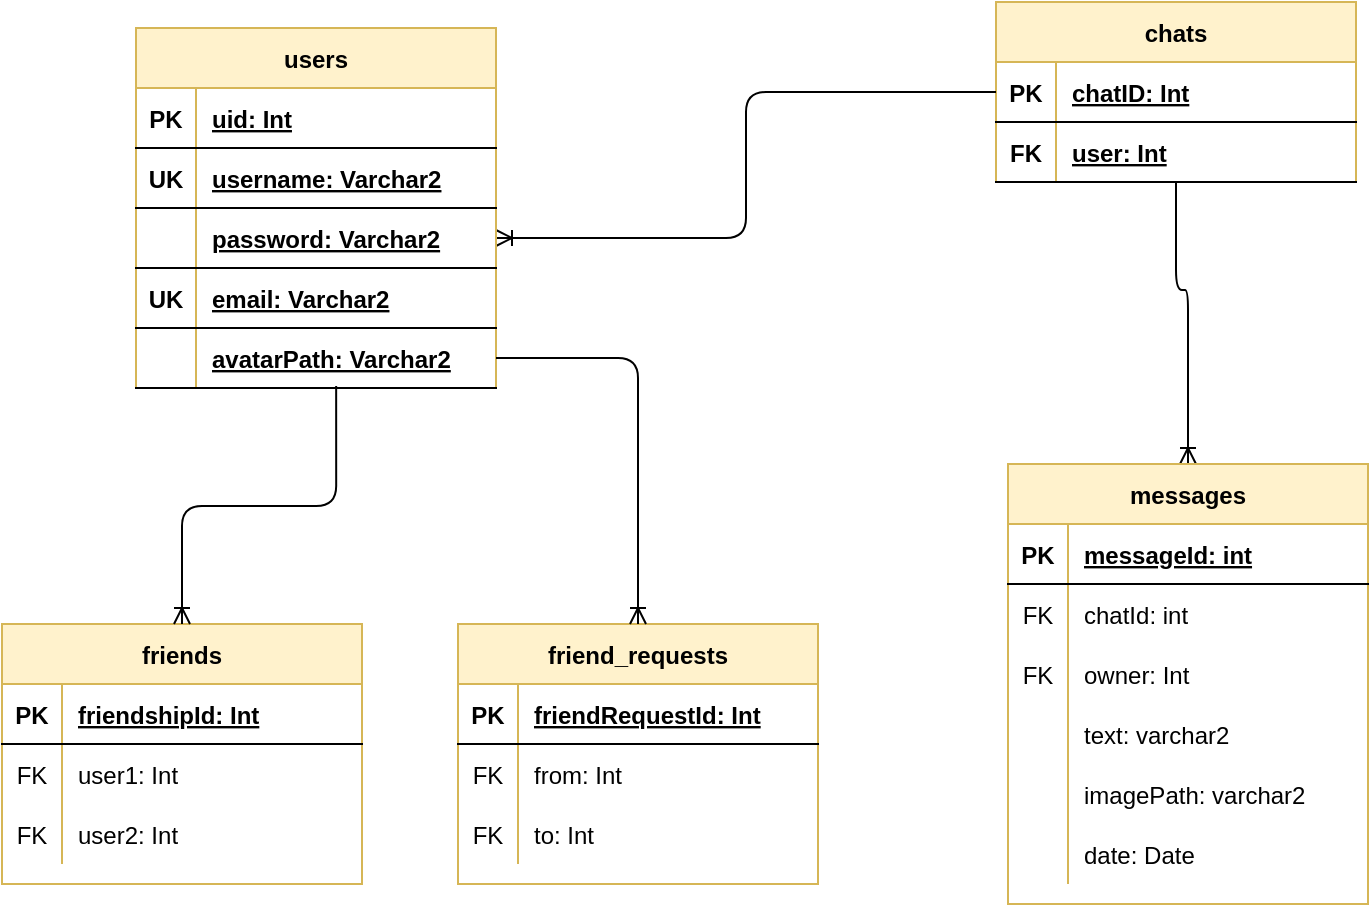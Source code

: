 <mxfile version="13.7.9" type="device" pages="2"><diagram id="nZhAia60HcHjWPLWafiR" name="Page-1"><mxGraphModel dx="1086" dy="806" grid="0" gridSize="10" guides="1" tooltips="1" connect="1" arrows="1" fold="1" page="0" pageScale="1" pageWidth="850" pageHeight="1100" math="0" shadow="0"><root><mxCell id="0"/><mxCell id="1" parent="0"/><mxCell id="KXDvhJXx4yod2sSwZjWd-1" value="chats" style="shape=table;startSize=30;container=1;collapsible=1;childLayout=tableLayout;fixedRows=1;rowLines=0;fontStyle=1;align=center;resizeLast=1;fillColor=#fff2cc;strokeColor=#d6b656;" parent="1" vertex="1"><mxGeometry x="508" y="37" width="180" height="90" as="geometry"/></mxCell><mxCell id="KXDvhJXx4yod2sSwZjWd-2" value="" style="shape=partialRectangle;collapsible=0;dropTarget=0;pointerEvents=0;fillColor=none;top=0;left=0;bottom=1;right=0;points=[[0,0.5],[1,0.5]];portConstraint=eastwest;" parent="KXDvhJXx4yod2sSwZjWd-1" vertex="1"><mxGeometry y="30" width="180" height="30" as="geometry"/></mxCell><mxCell id="KXDvhJXx4yod2sSwZjWd-3" value="PK" style="shape=partialRectangle;connectable=0;fillColor=none;top=0;left=0;bottom=0;right=0;fontStyle=1;overflow=hidden;" parent="KXDvhJXx4yod2sSwZjWd-2" vertex="1"><mxGeometry width="30" height="30" as="geometry"/></mxCell><mxCell id="KXDvhJXx4yod2sSwZjWd-4" value="chatID: Int" style="shape=partialRectangle;connectable=0;fillColor=none;top=0;left=0;bottom=0;right=0;align=left;spacingLeft=6;fontStyle=5;overflow=hidden;" parent="KXDvhJXx4yod2sSwZjWd-2" vertex="1"><mxGeometry x="30" width="150" height="30" as="geometry"/></mxCell><mxCell id="KXDvhJXx4yod2sSwZjWd-5" value="" style="shape=partialRectangle;collapsible=0;dropTarget=0;pointerEvents=0;fillColor=none;top=0;left=0;bottom=1;right=0;points=[[0,0.5],[1,0.5]];portConstraint=eastwest;" parent="KXDvhJXx4yod2sSwZjWd-1" vertex="1"><mxGeometry y="60" width="180" height="30" as="geometry"/></mxCell><mxCell id="KXDvhJXx4yod2sSwZjWd-6" value="FK" style="shape=partialRectangle;connectable=0;fillColor=none;top=0;left=0;bottom=0;right=0;fontStyle=1;overflow=hidden;" parent="KXDvhJXx4yod2sSwZjWd-5" vertex="1"><mxGeometry width="30" height="30" as="geometry"/></mxCell><mxCell id="KXDvhJXx4yod2sSwZjWd-7" value="user: Int" style="shape=partialRectangle;connectable=0;fillColor=none;top=0;left=0;bottom=0;right=0;align=left;spacingLeft=6;fontStyle=5;overflow=hidden;" parent="KXDvhJXx4yod2sSwZjWd-5" vertex="1"><mxGeometry x="30" width="150" height="30" as="geometry"/></mxCell><mxCell id="KXDvhJXx4yod2sSwZjWd-65" value="" style="edgeStyle=orthogonalEdgeStyle;fontSize=12;html=1;endArrow=ERoneToMany;exitX=0;exitY=0.5;exitDx=0;exitDy=0;entryX=1;entryY=0.5;entryDx=0;entryDy=0;" parent="1" source="KXDvhJXx4yod2sSwZjWd-2" target="fngqj4l6QhOuLtMUyGtA-8" edge="1"><mxGeometry width="100" height="100" relative="1" as="geometry"><mxPoint x="363" y="-50" as="sourcePoint"/><mxPoint x="463" y="-150" as="targetPoint"/></mxGeometry></mxCell><mxCell id="KXDvhJXx4yod2sSwZjWd-67" value="" style="edgeStyle=orthogonalEdgeStyle;fontSize=12;html=1;endArrow=ERoneToMany;entryX=0.5;entryY=0;entryDx=0;entryDy=0;" parent="1" source="KXDvhJXx4yod2sSwZjWd-5" target="KXDvhJXx4yod2sSwZjWd-14" edge="1"><mxGeometry width="100" height="100" relative="1" as="geometry"><mxPoint x="339" y="305" as="sourcePoint"/><mxPoint x="591" y="234" as="targetPoint"/><Array as="points"><mxPoint x="598" y="181"/><mxPoint x="604" y="181"/></Array></mxGeometry></mxCell><mxCell id="KXDvhJXx4yod2sSwZjWd-14" value="messages" style="shape=table;startSize=30;container=1;collapsible=1;childLayout=tableLayout;fixedRows=1;rowLines=0;fontStyle=1;align=center;resizeLast=1;fillColor=#fff2cc;strokeColor=#d6b656;" parent="1" vertex="1"><mxGeometry x="514" y="268" width="180" height="220" as="geometry"/></mxCell><mxCell id="KXDvhJXx4yod2sSwZjWd-15" value="" style="shape=partialRectangle;collapsible=0;dropTarget=0;pointerEvents=0;fillColor=none;top=0;left=0;bottom=1;right=0;points=[[0,0.5],[1,0.5]];portConstraint=eastwest;" parent="KXDvhJXx4yod2sSwZjWd-14" vertex="1"><mxGeometry y="30" width="180" height="30" as="geometry"/></mxCell><mxCell id="KXDvhJXx4yod2sSwZjWd-16" value="PK" style="shape=partialRectangle;connectable=0;fillColor=none;top=0;left=0;bottom=0;right=0;fontStyle=1;overflow=hidden;" parent="KXDvhJXx4yod2sSwZjWd-15" vertex="1"><mxGeometry width="30" height="30" as="geometry"/></mxCell><mxCell id="KXDvhJXx4yod2sSwZjWd-17" value="messageId: int" style="shape=partialRectangle;connectable=0;fillColor=none;top=0;left=0;bottom=0;right=0;align=left;spacingLeft=6;fontStyle=5;overflow=hidden;" parent="KXDvhJXx4yod2sSwZjWd-15" vertex="1"><mxGeometry x="30" width="150" height="30" as="geometry"/></mxCell><mxCell id="KXDvhJXx4yod2sSwZjWd-18" value="" style="shape=partialRectangle;collapsible=0;dropTarget=0;pointerEvents=0;fillColor=none;top=0;left=0;bottom=0;right=0;points=[[0,0.5],[1,0.5]];portConstraint=eastwest;" parent="KXDvhJXx4yod2sSwZjWd-14" vertex="1"><mxGeometry y="60" width="180" height="30" as="geometry"/></mxCell><mxCell id="KXDvhJXx4yod2sSwZjWd-19" value="FK" style="shape=partialRectangle;connectable=0;fillColor=none;top=0;left=0;bottom=0;right=0;editable=1;overflow=hidden;" parent="KXDvhJXx4yod2sSwZjWd-18" vertex="1"><mxGeometry width="30" height="30" as="geometry"/></mxCell><mxCell id="KXDvhJXx4yod2sSwZjWd-20" value="chatId: int" style="shape=partialRectangle;connectable=0;fillColor=none;top=0;left=0;bottom=0;right=0;align=left;spacingLeft=6;overflow=hidden;" parent="KXDvhJXx4yod2sSwZjWd-18" vertex="1"><mxGeometry x="30" width="150" height="30" as="geometry"/></mxCell><mxCell id="KXDvhJXx4yod2sSwZjWd-21" value="" style="shape=partialRectangle;collapsible=0;dropTarget=0;pointerEvents=0;fillColor=none;top=0;left=0;bottom=0;right=0;points=[[0,0.5],[1,0.5]];portConstraint=eastwest;" parent="KXDvhJXx4yod2sSwZjWd-14" vertex="1"><mxGeometry y="90" width="180" height="30" as="geometry"/></mxCell><mxCell id="KXDvhJXx4yod2sSwZjWd-22" value="FK" style="shape=partialRectangle;connectable=0;fillColor=none;top=0;left=0;bottom=0;right=0;editable=1;overflow=hidden;" parent="KXDvhJXx4yod2sSwZjWd-21" vertex="1"><mxGeometry width="30" height="30" as="geometry"/></mxCell><mxCell id="KXDvhJXx4yod2sSwZjWd-23" value="owner: Int" style="shape=partialRectangle;connectable=0;fillColor=none;top=0;left=0;bottom=0;right=0;align=left;spacingLeft=6;overflow=hidden;" parent="KXDvhJXx4yod2sSwZjWd-21" vertex="1"><mxGeometry x="30" width="150" height="30" as="geometry"/></mxCell><mxCell id="KXDvhJXx4yod2sSwZjWd-24" value="" style="shape=partialRectangle;collapsible=0;dropTarget=0;pointerEvents=0;fillColor=none;top=0;left=0;bottom=0;right=0;points=[[0,0.5],[1,0.5]];portConstraint=eastwest;" parent="KXDvhJXx4yod2sSwZjWd-14" vertex="1"><mxGeometry y="120" width="180" height="30" as="geometry"/></mxCell><mxCell id="KXDvhJXx4yod2sSwZjWd-25" value="" style="shape=partialRectangle;connectable=0;fillColor=none;top=0;left=0;bottom=0;right=0;editable=1;overflow=hidden;" parent="KXDvhJXx4yod2sSwZjWd-24" vertex="1"><mxGeometry width="30" height="30" as="geometry"/></mxCell><mxCell id="KXDvhJXx4yod2sSwZjWd-26" value="text: varchar2" style="shape=partialRectangle;connectable=0;fillColor=none;top=0;left=0;bottom=0;right=0;align=left;spacingLeft=6;overflow=hidden;" parent="KXDvhJXx4yod2sSwZjWd-24" vertex="1"><mxGeometry x="30" width="150" height="30" as="geometry"/></mxCell><mxCell id="KXDvhJXx4yod2sSwZjWd-62" value="" style="shape=partialRectangle;collapsible=0;dropTarget=0;pointerEvents=0;fillColor=none;top=0;left=0;bottom=0;right=0;points=[[0,0.5],[1,0.5]];portConstraint=eastwest;" parent="KXDvhJXx4yod2sSwZjWd-14" vertex="1"><mxGeometry y="150" width="180" height="30" as="geometry"/></mxCell><mxCell id="KXDvhJXx4yod2sSwZjWd-63" value="" style="shape=partialRectangle;connectable=0;fillColor=none;top=0;left=0;bottom=0;right=0;editable=1;overflow=hidden;" parent="KXDvhJXx4yod2sSwZjWd-62" vertex="1"><mxGeometry width="30" height="30" as="geometry"/></mxCell><mxCell id="KXDvhJXx4yod2sSwZjWd-64" value="imagePath: varchar2" style="shape=partialRectangle;connectable=0;fillColor=none;top=0;left=0;bottom=0;right=0;align=left;spacingLeft=6;overflow=hidden;" parent="KXDvhJXx4yod2sSwZjWd-62" vertex="1"><mxGeometry x="30" width="150" height="30" as="geometry"/></mxCell><mxCell id="KXDvhJXx4yod2sSwZjWd-27" value="" style="shape=partialRectangle;collapsible=0;dropTarget=0;pointerEvents=0;fillColor=none;top=0;left=0;bottom=0;right=0;points=[[0,0.5],[1,0.5]];portConstraint=eastwest;" parent="KXDvhJXx4yod2sSwZjWd-14" vertex="1"><mxGeometry y="180" width="180" height="30" as="geometry"/></mxCell><mxCell id="KXDvhJXx4yod2sSwZjWd-28" value="" style="shape=partialRectangle;connectable=0;fillColor=none;top=0;left=0;bottom=0;right=0;editable=1;overflow=hidden;" parent="KXDvhJXx4yod2sSwZjWd-27" vertex="1"><mxGeometry width="30" height="30" as="geometry"/></mxCell><mxCell id="KXDvhJXx4yod2sSwZjWd-29" value="date: Date" style="shape=partialRectangle;connectable=0;fillColor=none;top=0;left=0;bottom=0;right=0;align=left;spacingLeft=6;overflow=hidden;" parent="KXDvhJXx4yod2sSwZjWd-27" vertex="1"><mxGeometry x="30" width="150" height="30" as="geometry"/></mxCell><mxCell id="KXDvhJXx4yod2sSwZjWd-68" value="friend_requests" style="shape=table;startSize=30;container=1;collapsible=1;childLayout=tableLayout;fixedRows=1;rowLines=0;fontStyle=1;align=center;resizeLast=1;fillColor=#fff2cc;strokeColor=#d6b656;" parent="1" vertex="1"><mxGeometry x="239" y="348" width="180" height="130" as="geometry"/></mxCell><mxCell id="KXDvhJXx4yod2sSwZjWd-69" value="" style="shape=partialRectangle;collapsible=0;dropTarget=0;pointerEvents=0;fillColor=none;top=0;left=0;bottom=1;right=0;points=[[0,0.5],[1,0.5]];portConstraint=eastwest;" parent="KXDvhJXx4yod2sSwZjWd-68" vertex="1"><mxGeometry y="30" width="180" height="30" as="geometry"/></mxCell><mxCell id="KXDvhJXx4yod2sSwZjWd-70" value="PK" style="shape=partialRectangle;connectable=0;fillColor=none;top=0;left=0;bottom=0;right=0;fontStyle=1;overflow=hidden;" parent="KXDvhJXx4yod2sSwZjWd-69" vertex="1"><mxGeometry width="30" height="30" as="geometry"/></mxCell><mxCell id="KXDvhJXx4yod2sSwZjWd-71" value="friendRequestId: Int" style="shape=partialRectangle;connectable=0;fillColor=none;top=0;left=0;bottom=0;right=0;align=left;spacingLeft=6;fontStyle=5;overflow=hidden;" parent="KXDvhJXx4yod2sSwZjWd-69" vertex="1"><mxGeometry x="30" width="150" height="30" as="geometry"/></mxCell><mxCell id="KXDvhJXx4yod2sSwZjWd-72" value="" style="shape=partialRectangle;collapsible=0;dropTarget=0;pointerEvents=0;fillColor=none;top=0;left=0;bottom=0;right=0;points=[[0,0.5],[1,0.5]];portConstraint=eastwest;" parent="KXDvhJXx4yod2sSwZjWd-68" vertex="1"><mxGeometry y="60" width="180" height="30" as="geometry"/></mxCell><mxCell id="KXDvhJXx4yod2sSwZjWd-73" value="FK" style="shape=partialRectangle;connectable=0;fillColor=none;top=0;left=0;bottom=0;right=0;editable=1;overflow=hidden;" parent="KXDvhJXx4yod2sSwZjWd-72" vertex="1"><mxGeometry width="30" height="30" as="geometry"/></mxCell><mxCell id="KXDvhJXx4yod2sSwZjWd-74" value="from: Int" style="shape=partialRectangle;connectable=0;fillColor=none;top=0;left=0;bottom=0;right=0;align=left;spacingLeft=6;overflow=hidden;" parent="KXDvhJXx4yod2sSwZjWd-72" vertex="1"><mxGeometry x="30" width="150" height="30" as="geometry"/></mxCell><mxCell id="KXDvhJXx4yod2sSwZjWd-75" value="" style="shape=partialRectangle;collapsible=0;dropTarget=0;pointerEvents=0;fillColor=none;top=0;left=0;bottom=0;right=0;points=[[0,0.5],[1,0.5]];portConstraint=eastwest;" parent="KXDvhJXx4yod2sSwZjWd-68" vertex="1"><mxGeometry y="90" width="180" height="30" as="geometry"/></mxCell><mxCell id="KXDvhJXx4yod2sSwZjWd-76" value="FK" style="shape=partialRectangle;connectable=0;fillColor=none;top=0;left=0;bottom=0;right=0;editable=1;overflow=hidden;" parent="KXDvhJXx4yod2sSwZjWd-75" vertex="1"><mxGeometry width="30" height="30" as="geometry"/></mxCell><mxCell id="KXDvhJXx4yod2sSwZjWd-77" value="to: Int" style="shape=partialRectangle;connectable=0;fillColor=none;top=0;left=0;bottom=0;right=0;align=left;spacingLeft=6;overflow=hidden;" parent="KXDvhJXx4yod2sSwZjWd-75" vertex="1"><mxGeometry x="30" width="150" height="30" as="geometry"/></mxCell><mxCell id="KXDvhJXx4yod2sSwZjWd-81" value="friends" style="shape=table;startSize=30;container=1;collapsible=1;childLayout=tableLayout;fixedRows=1;rowLines=0;fontStyle=1;align=center;resizeLast=1;fillColor=#fff2cc;strokeColor=#d6b656;" parent="1" vertex="1"><mxGeometry x="11" y="348" width="180" height="130" as="geometry"/></mxCell><mxCell id="KXDvhJXx4yod2sSwZjWd-82" value="" style="shape=partialRectangle;collapsible=0;dropTarget=0;pointerEvents=0;fillColor=none;top=0;left=0;bottom=1;right=0;points=[[0,0.5],[1,0.5]];portConstraint=eastwest;" parent="KXDvhJXx4yod2sSwZjWd-81" vertex="1"><mxGeometry y="30" width="180" height="30" as="geometry"/></mxCell><mxCell id="KXDvhJXx4yod2sSwZjWd-83" value="PK" style="shape=partialRectangle;connectable=0;fillColor=none;top=0;left=0;bottom=0;right=0;fontStyle=1;overflow=hidden;" parent="KXDvhJXx4yod2sSwZjWd-82" vertex="1"><mxGeometry width="30" height="30" as="geometry"/></mxCell><mxCell id="KXDvhJXx4yod2sSwZjWd-84" value="friendshipId: Int" style="shape=partialRectangle;connectable=0;fillColor=none;top=0;left=0;bottom=0;right=0;align=left;spacingLeft=6;fontStyle=5;overflow=hidden;" parent="KXDvhJXx4yod2sSwZjWd-82" vertex="1"><mxGeometry x="30" width="150" height="30" as="geometry"/></mxCell><mxCell id="KXDvhJXx4yod2sSwZjWd-85" value="" style="shape=partialRectangle;collapsible=0;dropTarget=0;pointerEvents=0;fillColor=none;top=0;left=0;bottom=0;right=0;points=[[0,0.5],[1,0.5]];portConstraint=eastwest;" parent="KXDvhJXx4yod2sSwZjWd-81" vertex="1"><mxGeometry y="60" width="180" height="30" as="geometry"/></mxCell><mxCell id="KXDvhJXx4yod2sSwZjWd-86" value="FK" style="shape=partialRectangle;connectable=0;fillColor=none;top=0;left=0;bottom=0;right=0;editable=1;overflow=hidden;" parent="KXDvhJXx4yod2sSwZjWd-85" vertex="1"><mxGeometry width="30" height="30" as="geometry"/></mxCell><mxCell id="KXDvhJXx4yod2sSwZjWd-87" value="user1: Int" style="shape=partialRectangle;connectable=0;fillColor=none;top=0;left=0;bottom=0;right=0;align=left;spacingLeft=6;overflow=hidden;" parent="KXDvhJXx4yod2sSwZjWd-85" vertex="1"><mxGeometry x="30" width="150" height="30" as="geometry"/></mxCell><mxCell id="KXDvhJXx4yod2sSwZjWd-88" value="" style="shape=partialRectangle;collapsible=0;dropTarget=0;pointerEvents=0;fillColor=none;top=0;left=0;bottom=0;right=0;points=[[0,0.5],[1,0.5]];portConstraint=eastwest;" parent="KXDvhJXx4yod2sSwZjWd-81" vertex="1"><mxGeometry y="90" width="180" height="30" as="geometry"/></mxCell><mxCell id="KXDvhJXx4yod2sSwZjWd-89" value="FK" style="shape=partialRectangle;connectable=0;fillColor=none;top=0;left=0;bottom=0;right=0;editable=1;overflow=hidden;" parent="KXDvhJXx4yod2sSwZjWd-88" vertex="1"><mxGeometry width="30" height="30" as="geometry"/></mxCell><mxCell id="KXDvhJXx4yod2sSwZjWd-90" value="user2: Int" style="shape=partialRectangle;connectable=0;fillColor=none;top=0;left=0;bottom=0;right=0;align=left;spacingLeft=6;overflow=hidden;" parent="KXDvhJXx4yod2sSwZjWd-88" vertex="1"><mxGeometry x="30" width="150" height="30" as="geometry"/></mxCell><mxCell id="KXDvhJXx4yod2sSwZjWd-124" value="" style="edgeStyle=orthogonalEdgeStyle;fontSize=12;html=1;endArrow=ERoneToMany;entryX=0.5;entryY=0;entryDx=0;entryDy=0;exitX=0.556;exitY=0.967;exitDx=0;exitDy=0;exitPerimeter=0;" parent="1" source="fngqj4l6QhOuLtMUyGtA-14" target="KXDvhJXx4yod2sSwZjWd-81" edge="1"><mxGeometry width="100" height="100" relative="1" as="geometry"><mxPoint x="211" y="290" as="sourcePoint"/><mxPoint x="172" y="292" as="targetPoint"/></mxGeometry></mxCell><mxCell id="fngqj4l6QhOuLtMUyGtA-1" value="users" style="shape=table;startSize=30;container=1;collapsible=1;childLayout=tableLayout;fixedRows=1;rowLines=0;fontStyle=1;align=center;resizeLast=1;fillColor=#fff2cc;strokeColor=#d6b656;" parent="1" vertex="1"><mxGeometry x="78" y="50" width="180" height="180" as="geometry"/></mxCell><mxCell id="fngqj4l6QhOuLtMUyGtA-2" value="" style="shape=partialRectangle;collapsible=0;dropTarget=0;pointerEvents=0;fillColor=none;top=0;left=0;bottom=1;right=0;points=[[0,0.5],[1,0.5]];portConstraint=eastwest;" parent="fngqj4l6QhOuLtMUyGtA-1" vertex="1"><mxGeometry y="30" width="180" height="30" as="geometry"/></mxCell><mxCell id="fngqj4l6QhOuLtMUyGtA-3" value="PK" style="shape=partialRectangle;connectable=0;fillColor=none;top=0;left=0;bottom=0;right=0;fontStyle=1;overflow=hidden;" parent="fngqj4l6QhOuLtMUyGtA-2" vertex="1"><mxGeometry width="30" height="30" as="geometry"/></mxCell><mxCell id="fngqj4l6QhOuLtMUyGtA-4" value="uid: Int" style="shape=partialRectangle;connectable=0;fillColor=none;top=0;left=0;bottom=0;right=0;align=left;spacingLeft=6;fontStyle=5;overflow=hidden;" parent="fngqj4l6QhOuLtMUyGtA-2" vertex="1"><mxGeometry x="30" width="150" height="30" as="geometry"/></mxCell><mxCell id="fngqj4l6QhOuLtMUyGtA-5" value="" style="shape=partialRectangle;collapsible=0;dropTarget=0;pointerEvents=0;fillColor=none;top=0;left=0;bottom=1;right=0;points=[[0,0.5],[1,0.5]];portConstraint=eastwest;" parent="fngqj4l6QhOuLtMUyGtA-1" vertex="1"><mxGeometry y="60" width="180" height="30" as="geometry"/></mxCell><mxCell id="fngqj4l6QhOuLtMUyGtA-6" value="UK" style="shape=partialRectangle;connectable=0;fillColor=none;top=0;left=0;bottom=0;right=0;fontStyle=1;overflow=hidden;" parent="fngqj4l6QhOuLtMUyGtA-5" vertex="1"><mxGeometry width="30" height="30" as="geometry"/></mxCell><mxCell id="fngqj4l6QhOuLtMUyGtA-7" value="username: Varchar2" style="shape=partialRectangle;connectable=0;fillColor=none;top=0;left=0;bottom=0;right=0;align=left;spacingLeft=6;fontStyle=5;overflow=hidden;" parent="fngqj4l6QhOuLtMUyGtA-5" vertex="1"><mxGeometry x="30" width="150" height="30" as="geometry"/></mxCell><mxCell id="fngqj4l6QhOuLtMUyGtA-8" value="" style="shape=partialRectangle;collapsible=0;dropTarget=0;pointerEvents=0;fillColor=none;top=0;left=0;bottom=1;right=0;points=[[0,0.5],[1,0.5]];portConstraint=eastwest;" parent="fngqj4l6QhOuLtMUyGtA-1" vertex="1"><mxGeometry y="90" width="180" height="30" as="geometry"/></mxCell><mxCell id="fngqj4l6QhOuLtMUyGtA-9" value="" style="shape=partialRectangle;connectable=0;fillColor=none;top=0;left=0;bottom=0;right=0;fontStyle=1;overflow=hidden;" parent="fngqj4l6QhOuLtMUyGtA-8" vertex="1"><mxGeometry width="30" height="30" as="geometry"/></mxCell><mxCell id="fngqj4l6QhOuLtMUyGtA-10" value="password: Varchar2" style="shape=partialRectangle;connectable=0;fillColor=none;top=0;left=0;bottom=0;right=0;align=left;spacingLeft=6;fontStyle=5;overflow=hidden;" parent="fngqj4l6QhOuLtMUyGtA-8" vertex="1"><mxGeometry x="30" width="150" height="30" as="geometry"/></mxCell><mxCell id="fngqj4l6QhOuLtMUyGtA-11" value="" style="shape=partialRectangle;collapsible=0;dropTarget=0;pointerEvents=0;fillColor=none;top=0;left=0;bottom=1;right=0;points=[[0,0.5],[1,0.5]];portConstraint=eastwest;" parent="fngqj4l6QhOuLtMUyGtA-1" vertex="1"><mxGeometry y="120" width="180" height="30" as="geometry"/></mxCell><mxCell id="fngqj4l6QhOuLtMUyGtA-12" value="UK" style="shape=partialRectangle;connectable=0;fillColor=none;top=0;left=0;bottom=0;right=0;fontStyle=1;overflow=hidden;" parent="fngqj4l6QhOuLtMUyGtA-11" vertex="1"><mxGeometry width="30" height="30" as="geometry"/></mxCell><mxCell id="fngqj4l6QhOuLtMUyGtA-13" value="email: Varchar2" style="shape=partialRectangle;connectable=0;fillColor=none;top=0;left=0;bottom=0;right=0;align=left;spacingLeft=6;fontStyle=5;overflow=hidden;" parent="fngqj4l6QhOuLtMUyGtA-11" vertex="1"><mxGeometry x="30" width="150" height="30" as="geometry"/></mxCell><mxCell id="fngqj4l6QhOuLtMUyGtA-14" value="" style="shape=partialRectangle;collapsible=0;dropTarget=0;pointerEvents=0;fillColor=none;top=0;left=0;bottom=1;right=0;points=[[0,0.5],[1,0.5]];portConstraint=eastwest;" parent="fngqj4l6QhOuLtMUyGtA-1" vertex="1"><mxGeometry y="150" width="180" height="30" as="geometry"/></mxCell><mxCell id="fngqj4l6QhOuLtMUyGtA-15" value="" style="shape=partialRectangle;connectable=0;fillColor=none;top=0;left=0;bottom=0;right=0;fontStyle=1;overflow=hidden;" parent="fngqj4l6QhOuLtMUyGtA-14" vertex="1"><mxGeometry width="30" height="30" as="geometry"/></mxCell><mxCell id="fngqj4l6QhOuLtMUyGtA-16" value="avatarPath: Varchar2" style="shape=partialRectangle;connectable=0;fillColor=none;top=0;left=0;bottom=0;right=0;align=left;spacingLeft=6;fontStyle=5;overflow=hidden;" parent="fngqj4l6QhOuLtMUyGtA-14" vertex="1"><mxGeometry x="30" width="150" height="30" as="geometry"/></mxCell><mxCell id="KXDvhJXx4yod2sSwZjWd-125" value="" style="edgeStyle=orthogonalEdgeStyle;fontSize=12;html=1;endArrow=ERoneToMany;entryX=0.5;entryY=0;entryDx=0;entryDy=0;exitX=1;exitY=0.5;exitDx=0;exitDy=0;" parent="1" source="fngqj4l6QhOuLtMUyGtA-14" target="KXDvhJXx4yod2sSwZjWd-68" edge="1"><mxGeometry width="100" height="100" relative="1" as="geometry"><mxPoint x="452.08" y="184.01" as="sourcePoint"/><mxPoint x="375" y="303" as="targetPoint"/></mxGeometry></mxCell></root></mxGraphModel></diagram><diagram id="4iAo2sQAJu7NcLwxJuKh" name="Page-2"><mxGraphModel dx="1886" dy="806" grid="0" gridSize="10" guides="1" tooltips="1" connect="1" arrows="1" fold="1" page="0" pageScale="1" pageWidth="850" pageHeight="1100" math="0" shadow="0"><root><mxCell id="PXCZ7dWAEgPfq-1pEotx-0"/><mxCell id="PXCZ7dWAEgPfq-1pEotx-1" parent="PXCZ7dWAEgPfq-1pEotx-0"/><mxCell id="SH9kPFAX9ilVUzi7zAIi-3" style="edgeStyle=orthogonalEdgeStyle;rounded=0;orthogonalLoop=1;jettySize=auto;html=1;" parent="PXCZ7dWAEgPfq-1pEotx-1" source="ruFGgUc34BMba-EVwmXg-0" target="SH9kPFAX9ilVUzi7zAIi-1" edge="1"><mxGeometry relative="1" as="geometry"/></mxCell><mxCell id="ruFGgUc34BMba-EVwmXg-0" value="FRONT-END" style="ellipse;whiteSpace=wrap;html=1;" parent="PXCZ7dWAEgPfq-1pEotx-1" vertex="1"><mxGeometry x="-641" y="340" width="413" height="308" as="geometry"/></mxCell><mxCell id="SH9kPFAX9ilVUzi7zAIi-0" value="" style="shape=image;html=1;verticalAlign=top;verticalLabelPosition=bottom;labelBackgroundColor=#ffffff;imageAspect=0;aspect=fixed;image=https://cdn4.iconfinder.com/data/icons/logos-and-brands/512/21_Angular_logo_logos-128.png" parent="PXCZ7dWAEgPfq-1pEotx-1" vertex="1"><mxGeometry x="-498.5" y="511" width="128" height="128" as="geometry"/></mxCell><mxCell id="SH9kPFAX9ilVUzi7zAIi-1" value="BACK-END" style="ellipse;whiteSpace=wrap;html=1;aspect=fixed;" parent="PXCZ7dWAEgPfq-1pEotx-1" vertex="1"><mxGeometry x="35" y="294" width="501" height="501" as="geometry"/></mxCell><mxCell id="SH9kPFAX9ilVUzi7zAIi-2" value="" style="shape=image;html=1;verticalAlign=top;verticalLabelPosition=bottom;labelBackgroundColor=#ffffff;imageAspect=0;aspect=fixed;image=https://cdn4.iconfinder.com/data/icons/logos-brands-5/24/kotlin-128.png" parent="PXCZ7dWAEgPfq-1pEotx-1" vertex="1"><mxGeometry x="226" y="602" width="128" height="128" as="geometry"/></mxCell><mxCell id="SH9kPFAX9ilVUzi7zAIi-4" value="REST/API" style="text;html=1;align=center;verticalAlign=middle;resizable=0;points=[];autosize=1;" parent="PXCZ7dWAEgPfq-1pEotx-1" vertex="1"><mxGeometry x="-182" y="469" width="65" height="18" as="geometry"/></mxCell><mxCell id="SH9kPFAX9ilVUzi7zAIi-6" value="Text" style="text;html=1;strokeColor=none;fillColor=none;align=center;verticalAlign=middle;whiteSpace=wrap;rounded=0;" parent="PXCZ7dWAEgPfq-1pEotx-1" vertex="1"><mxGeometry x="787" y="637" width="276" height="20" as="geometry"/></mxCell><mxCell id="SH9kPFAX9ilVUzi7zAIi-7" value="" style="shape=datastore;whiteSpace=wrap;html=1;" parent="PXCZ7dWAEgPfq-1pEotx-1" vertex="1"><mxGeometry x="685" y="399" width="384" height="391" as="geometry"/></mxCell></root></mxGraphModel></diagram></mxfile>